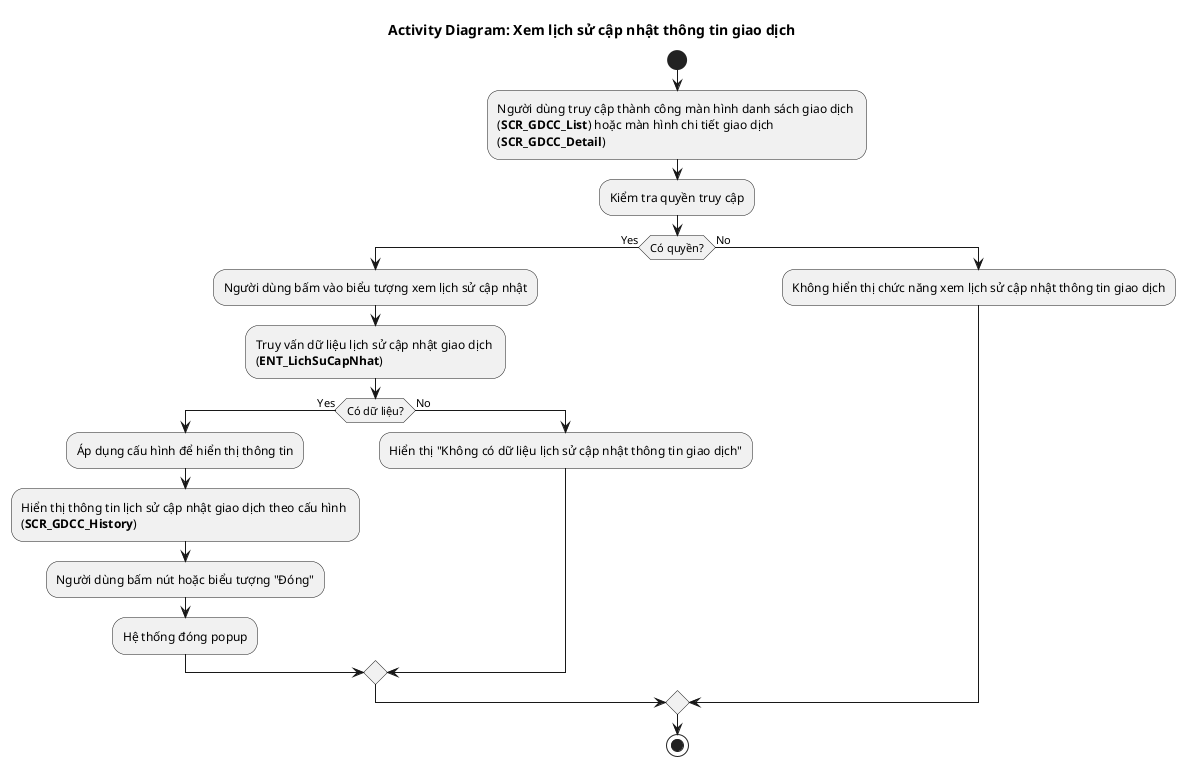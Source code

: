 @startuml AD_GDCC_History
!pragma layout smetana
title Activity Diagram: Xem lịch sử cập nhật thông tin giao dịch

start
:Người dùng truy cập thành công màn hình danh sách giao dịch \n(**SCR_GDCC_List**) hoặc màn hình chi tiết giao dịch \n(**SCR_GDCC_Detail**);
:Kiểm tra quyền truy cập;
if (Có quyền?) then (Yes)
  :Người dùng bấm vào biểu tượng xem lịch sử cập nhật;
  :Truy vấn dữ liệu lịch sử cập nhật giao dịch \n(**ENT_LichSuCapNhat**);
  if (Có dữ liệu?) then (Yes)
    :Áp dụng cấu hình để hiển thị thông tin;
    :Hiển thị thông tin lịch sử cập nhật giao dịch theo cấu hình \n(**SCR_GDCC_History**);
    :Người dùng bấm nút hoặc biểu tượng "Đóng";
    :Hệ thống đóng popup;
  else (No)
    :Hiển thị "Không có dữ liệu lịch sử cập nhật thông tin giao dịch";
  endif
else (No)
  :Không hiển thị chức năng xem lịch sử cập nhật thông tin giao dịch;
endif
stop
@enduml